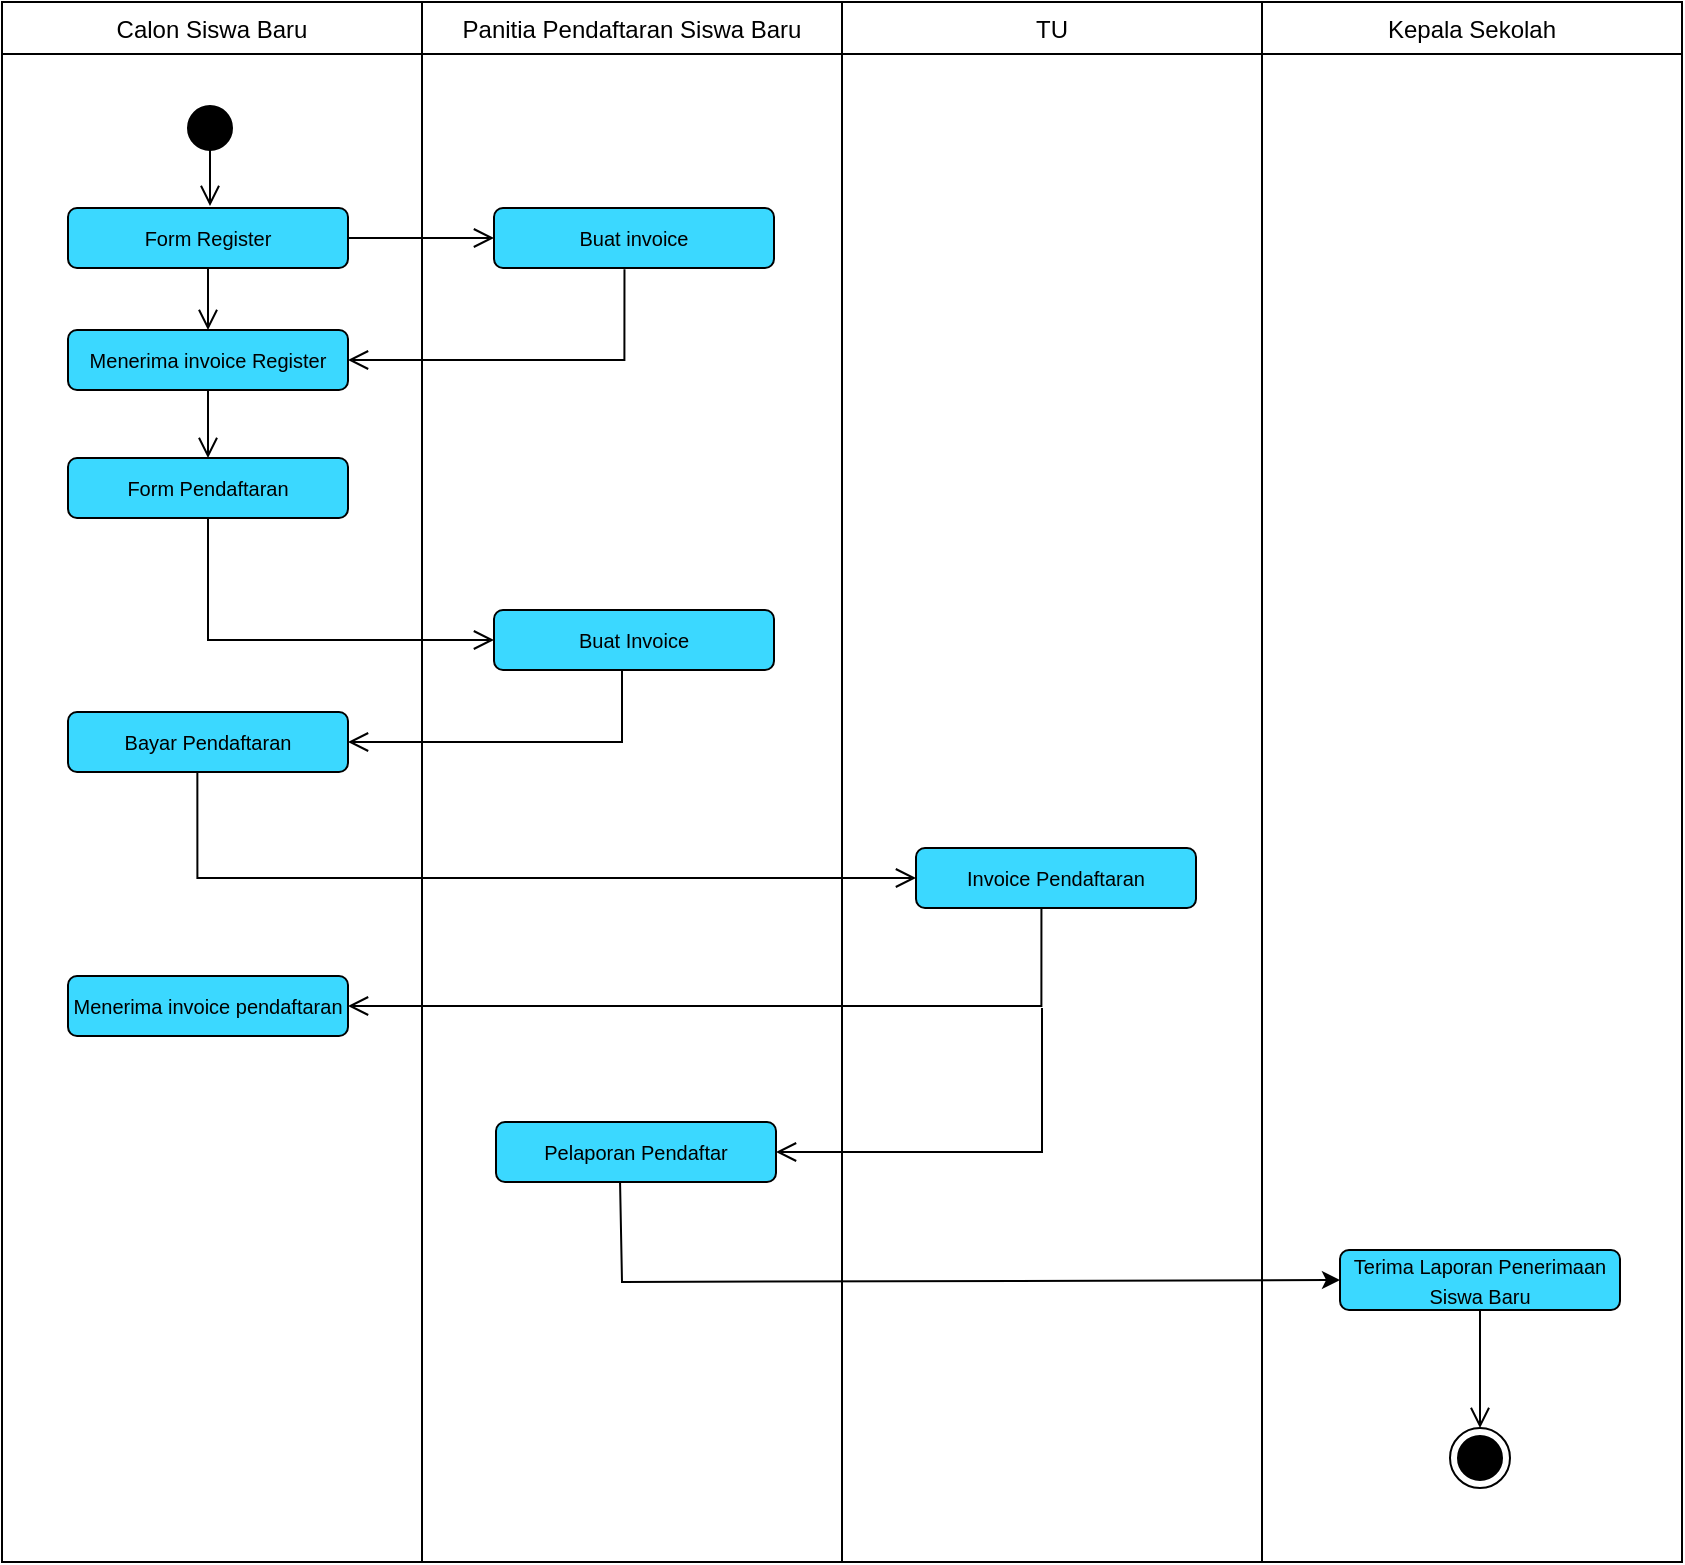 <mxfile version="20.2.2" type="github">
  <diagram id="if5ysVgG1gXo0QaTi_HV" name="Halaman-1">
    <mxGraphModel dx="1422" dy="786" grid="1" gridSize="10" guides="1" tooltips="1" connect="1" arrows="1" fold="1" page="1" pageScale="1" pageWidth="827" pageHeight="1169" math="0" shadow="0">
      <root>
        <mxCell id="0" />
        <mxCell id="1" parent="0" />
        <mxCell id="sBAx-W3XVmk6Q6Ky_xsc-60" value="Calon Siswa Baru" style="swimlane;fontStyle=0;childLayout=stackLayout;horizontal=1;startSize=26;fillColor=none;horizontalStack=0;resizeParent=1;resizeParentMax=0;resizeLast=0;collapsible=1;marginBottom=0;" parent="1" vertex="1">
          <mxGeometry x="10" y="100" width="210" height="780" as="geometry" />
        </mxCell>
        <mxCell id="sBAx-W3XVmk6Q6Ky_xsc-61" value="" style="ellipse;html=1;shape=startState;fillColor=#000000;strokeColor=#000000;" parent="1" vertex="1">
          <mxGeometry x="99" y="148" width="30" height="30" as="geometry" />
        </mxCell>
        <mxCell id="sBAx-W3XVmk6Q6Ky_xsc-62" value="" style="edgeStyle=orthogonalEdgeStyle;html=1;verticalAlign=bottom;endArrow=open;endSize=8;strokeColor=#000000;rounded=0;" parent="1" edge="1">
          <mxGeometry relative="1" as="geometry">
            <mxPoint x="114" y="202" as="targetPoint" />
            <mxPoint x="114" y="166" as="sourcePoint" />
          </mxGeometry>
        </mxCell>
        <mxCell id="sBAx-W3XVmk6Q6Ky_xsc-63" value="&lt;font style=&quot;font-size: 10px;&quot;&gt;Form Register&lt;/font&gt;" style="rounded=1;whiteSpace=wrap;html=1;strokeColor=default;fillColor=#3BD8FF;gradientColor=none;" parent="1" vertex="1">
          <mxGeometry x="43" y="203" width="140" height="30" as="geometry" />
        </mxCell>
        <mxCell id="sBAx-W3XVmk6Q6Ky_xsc-64" value="Panitia Pendaftaran Siswa Baru" style="swimlane;fontStyle=0;childLayout=stackLayout;horizontal=1;startSize=26;fillColor=none;horizontalStack=0;resizeParent=1;resizeParentMax=0;resizeLast=0;collapsible=1;marginBottom=0;" parent="1" vertex="1">
          <mxGeometry x="220" y="100" width="210" height="780" as="geometry" />
        </mxCell>
        <mxCell id="sBAx-W3XVmk6Q6Ky_xsc-65" value="TU" style="swimlane;fontStyle=0;childLayout=stackLayout;horizontal=1;startSize=26;fillColor=none;horizontalStack=0;resizeParent=1;resizeParentMax=0;resizeLast=0;collapsible=1;marginBottom=0;" parent="1" vertex="1">
          <mxGeometry x="430" y="100" width="210" height="780" as="geometry" />
        </mxCell>
        <mxCell id="sBAx-W3XVmk6Q6Ky_xsc-67" value="Kepala Sekolah" style="swimlane;fontStyle=0;childLayout=stackLayout;horizontal=1;startSize=26;fillColor=none;horizontalStack=0;resizeParent=1;resizeParentMax=0;resizeLast=0;collapsible=1;marginBottom=0;" parent="1" vertex="1">
          <mxGeometry x="640" y="100" width="210" height="780" as="geometry" />
        </mxCell>
        <mxCell id="sBAx-W3XVmk6Q6Ky_xsc-68" value="&lt;font style=&quot;font-size: 10px;&quot;&gt;Menerima invoice Register&lt;/font&gt;" style="rounded=1;whiteSpace=wrap;html=1;strokeColor=default;fillColor=#3BD8FF;gradientColor=none;" parent="1" vertex="1">
          <mxGeometry x="43" y="264" width="140" height="30" as="geometry" />
        </mxCell>
        <mxCell id="sBAx-W3XVmk6Q6Ky_xsc-69" value="" style="edgeStyle=orthogonalEdgeStyle;html=1;verticalAlign=bottom;endArrow=open;endSize=8;strokeColor=#000000;rounded=0;entryX=0.5;entryY=0;entryDx=0;entryDy=0;exitX=0.5;exitY=1;exitDx=0;exitDy=0;" parent="1" source="sBAx-W3XVmk6Q6Ky_xsc-63" target="sBAx-W3XVmk6Q6Ky_xsc-68" edge="1">
          <mxGeometry relative="1" as="geometry">
            <mxPoint x="124" y="190" as="targetPoint" />
            <mxPoint x="124" y="154" as="sourcePoint" />
          </mxGeometry>
        </mxCell>
        <mxCell id="sBAx-W3XVmk6Q6Ky_xsc-70" value="&lt;span style=&quot;font-size: 10px;&quot;&gt;Buat invoice&lt;/span&gt;" style="rounded=1;whiteSpace=wrap;html=1;strokeColor=default;fillColor=#3BD8FF;gradientColor=none;" parent="1" vertex="1">
          <mxGeometry x="256" y="203" width="140" height="30" as="geometry" />
        </mxCell>
        <mxCell id="sBAx-W3XVmk6Q6Ky_xsc-71" value="" style="edgeStyle=orthogonalEdgeStyle;html=1;verticalAlign=bottom;endArrow=open;endSize=8;strokeColor=#000000;rounded=0;entryX=0;entryY=0.5;entryDx=0;entryDy=0;exitX=1;exitY=0.5;exitDx=0;exitDy=0;" parent="1" source="sBAx-W3XVmk6Q6Ky_xsc-63" target="sBAx-W3XVmk6Q6Ky_xsc-70" edge="1">
          <mxGeometry relative="1" as="geometry">
            <mxPoint x="123" y="247" as="targetPoint" />
            <mxPoint x="123" y="220" as="sourcePoint" />
          </mxGeometry>
        </mxCell>
        <mxCell id="sBAx-W3XVmk6Q6Ky_xsc-72" value="&lt;font style=&quot;font-size: 10px;&quot;&gt;Form Pendaftaran&lt;/font&gt;" style="rounded=1;whiteSpace=wrap;html=1;strokeColor=default;fillColor=#3BD8FF;gradientColor=none;" parent="1" vertex="1">
          <mxGeometry x="43" y="328" width="140" height="30" as="geometry" />
        </mxCell>
        <mxCell id="sBAx-W3XVmk6Q6Ky_xsc-73" value="" style="edgeStyle=orthogonalEdgeStyle;html=1;verticalAlign=bottom;endArrow=open;endSize=8;strokeColor=#000000;rounded=0;entryX=1;entryY=0.5;entryDx=0;entryDy=0;exitX=0.466;exitY=1.02;exitDx=0;exitDy=0;exitPerimeter=0;" parent="1" source="sBAx-W3XVmk6Q6Ky_xsc-70" target="sBAx-W3XVmk6Q6Ky_xsc-68" edge="1">
          <mxGeometry relative="1" as="geometry">
            <mxPoint x="266" y="262" as="targetPoint" />
            <mxPoint x="193" y="262" as="sourcePoint" />
          </mxGeometry>
        </mxCell>
        <mxCell id="sBAx-W3XVmk6Q6Ky_xsc-76" value="&lt;font style=&quot;font-size: 10px;&quot;&gt;Buat Invoice&lt;/font&gt;" style="rounded=1;whiteSpace=wrap;html=1;strokeColor=default;fillColor=#3BD8FF;gradientColor=none;" parent="1" vertex="1">
          <mxGeometry x="256" y="404" width="140" height="30" as="geometry" />
        </mxCell>
        <mxCell id="sBAx-W3XVmk6Q6Ky_xsc-79" value="&lt;font size=&quot;1&quot;&gt;Bayar Pendaftaran&lt;/font&gt;" style="rounded=1;whiteSpace=wrap;html=1;strokeColor=default;fillColor=#3BD8FF;gradientColor=none;" parent="1" vertex="1">
          <mxGeometry x="43" y="455" width="140" height="30" as="geometry" />
        </mxCell>
        <mxCell id="sBAx-W3XVmk6Q6Ky_xsc-80" value="&lt;font size=&quot;1&quot;&gt;Invoice Pendaftaran&lt;/font&gt;" style="rounded=1;whiteSpace=wrap;html=1;strokeColor=default;fillColor=#3BD8FF;gradientColor=none;" parent="1" vertex="1">
          <mxGeometry x="467" y="523" width="140" height="30" as="geometry" />
        </mxCell>
        <mxCell id="sBAx-W3XVmk6Q6Ky_xsc-82" value="&lt;font style=&quot;font-size: 10px;&quot;&gt;Menerima invoice pendaftaran&lt;/font&gt;" style="rounded=1;whiteSpace=wrap;html=1;strokeColor=default;fillColor=#3BD8FF;gradientColor=none;" parent="1" vertex="1">
          <mxGeometry x="43" y="587" width="140" height="30" as="geometry" />
        </mxCell>
        <mxCell id="sBAx-W3XVmk6Q6Ky_xsc-83" value="&lt;font style=&quot;font-size: 10px;&quot;&gt;Pelaporan Pendaftar&lt;/font&gt;" style="rounded=1;whiteSpace=wrap;html=1;strokeColor=default;fillColor=#3BD8FF;gradientColor=none;" parent="1" vertex="1">
          <mxGeometry x="257" y="660" width="140" height="30" as="geometry" />
        </mxCell>
        <mxCell id="sBAx-W3XVmk6Q6Ky_xsc-84" value="&lt;font style=&quot;font-size: 10px;&quot;&gt;Terima Laporan Penerimaan Siswa Baru&lt;/font&gt;" style="rounded=1;whiteSpace=wrap;html=1;strokeColor=default;fillColor=#3BD8FF;gradientColor=none;" parent="1" vertex="1">
          <mxGeometry x="679" y="724" width="140" height="30" as="geometry" />
        </mxCell>
        <mxCell id="sBAx-W3XVmk6Q6Ky_xsc-85" value="" style="ellipse;html=1;shape=endState;fillColor=#000000;strokeColor=#000000;fontSize=10;" parent="1" vertex="1">
          <mxGeometry x="734" y="813" width="30" height="30" as="geometry" />
        </mxCell>
        <mxCell id="sBAx-W3XVmk6Q6Ky_xsc-86" value="" style="edgeStyle=orthogonalEdgeStyle;html=1;verticalAlign=bottom;endArrow=open;endSize=8;strokeColor=#000000;rounded=0;entryX=0.5;entryY=0;entryDx=0;entryDy=0;exitX=0.5;exitY=1;exitDx=0;exitDy=0;" parent="1" source="sBAx-W3XVmk6Q6Ky_xsc-84" target="sBAx-W3XVmk6Q6Ky_xsc-85" edge="1">
          <mxGeometry relative="1" as="geometry">
            <mxPoint x="335.88" y="563.51" as="targetPoint" />
            <mxPoint x="336" y="540" as="sourcePoint" />
            <Array as="points">
              <mxPoint x="749" y="800" />
              <mxPoint x="749" y="800" />
            </Array>
          </mxGeometry>
        </mxCell>
        <mxCell id="sBAx-W3XVmk6Q6Ky_xsc-87" value="" style="edgeStyle=orthogonalEdgeStyle;html=1;verticalAlign=bottom;endArrow=open;endSize=8;strokeColor=#000000;rounded=0;entryX=0.5;entryY=0;entryDx=0;entryDy=0;exitX=0.5;exitY=1;exitDx=0;exitDy=0;" parent="1" source="sBAx-W3XVmk6Q6Ky_xsc-68" target="sBAx-W3XVmk6Q6Ky_xsc-72" edge="1">
          <mxGeometry relative="1" as="geometry">
            <mxPoint x="123" y="247" as="targetPoint" />
            <mxPoint x="110" y="270" as="sourcePoint" />
          </mxGeometry>
        </mxCell>
        <mxCell id="sBAx-W3XVmk6Q6Ky_xsc-93" value="" style="edgeStyle=orthogonalEdgeStyle;html=1;verticalAlign=bottom;endArrow=open;endSize=8;strokeColor=#000000;rounded=0;entryX=0;entryY=0.5;entryDx=0;entryDy=0;exitX=0.5;exitY=1;exitDx=0;exitDy=0;" parent="1" source="sBAx-W3XVmk6Q6Ky_xsc-72" target="sBAx-W3XVmk6Q6Ky_xsc-76" edge="1">
          <mxGeometry relative="1" as="geometry">
            <mxPoint x="90" y="470" as="targetPoint" />
            <mxPoint x="111.5" y="380" as="sourcePoint" />
            <Array as="points" />
          </mxGeometry>
        </mxCell>
        <mxCell id="sBAx-W3XVmk6Q6Ky_xsc-94" value="" style="edgeStyle=orthogonalEdgeStyle;html=1;verticalAlign=bottom;endArrow=open;endSize=8;strokeColor=#000000;rounded=0;entryX=1;entryY=0.5;entryDx=0;entryDy=0;" parent="1" source="sBAx-W3XVmk6Q6Ky_xsc-76" target="sBAx-W3XVmk6Q6Ky_xsc-79" edge="1">
          <mxGeometry relative="1" as="geometry">
            <mxPoint x="190" y="470" as="targetPoint" />
            <mxPoint x="330" y="460" as="sourcePoint" />
            <Array as="points">
              <mxPoint x="320" y="470" />
            </Array>
          </mxGeometry>
        </mxCell>
        <mxCell id="sBAx-W3XVmk6Q6Ky_xsc-95" value="" style="edgeStyle=orthogonalEdgeStyle;html=1;verticalAlign=bottom;endArrow=open;endSize=8;strokeColor=#000000;rounded=0;entryX=0;entryY=0.5;entryDx=0;entryDy=0;exitX=0.462;exitY=1.014;exitDx=0;exitDy=0;exitPerimeter=0;" parent="1" source="sBAx-W3XVmk6Q6Ky_xsc-79" target="sBAx-W3XVmk6Q6Ky_xsc-80" edge="1">
          <mxGeometry relative="1" as="geometry">
            <mxPoint x="193" y="563" as="targetPoint" />
            <mxPoint x="267" y="563" as="sourcePoint" />
          </mxGeometry>
        </mxCell>
        <mxCell id="sBAx-W3XVmk6Q6Ky_xsc-97" value="" style="edgeStyle=orthogonalEdgeStyle;html=1;verticalAlign=bottom;endArrow=open;endSize=8;strokeColor=#000000;rounded=0;entryX=1;entryY=0.5;entryDx=0;entryDy=0;exitX=0.448;exitY=0.986;exitDx=0;exitDy=0;exitPerimeter=0;" parent="1" source="sBAx-W3XVmk6Q6Ky_xsc-80" target="sBAx-W3XVmk6Q6Ky_xsc-82" edge="1">
          <mxGeometry relative="1" as="geometry">
            <mxPoint x="393" y="654.63" as="targetPoint" />
            <mxPoint x="467" y="654.63" as="sourcePoint" />
          </mxGeometry>
        </mxCell>
        <mxCell id="b3hACEKCusYLDq1A1EaI-5" value="" style="edgeStyle=orthogonalEdgeStyle;html=1;verticalAlign=bottom;endArrow=open;endSize=8;strokeColor=#000000;rounded=0;entryX=1;entryY=0.5;entryDx=0;entryDy=0;" parent="1" target="sBAx-W3XVmk6Q6Ky_xsc-83" edge="1">
          <mxGeometry relative="1" as="geometry">
            <mxPoint x="420" y="640" as="targetPoint" />
            <mxPoint x="530.0" y="603.0" as="sourcePoint" />
            <Array as="points">
              <mxPoint x="530" y="675" />
            </Array>
          </mxGeometry>
        </mxCell>
        <mxCell id="b3hACEKCusYLDq1A1EaI-6" value="" style="endArrow=classic;html=1;rounded=0;fontSize=10;entryX=0;entryY=0.5;entryDx=0;entryDy=0;exitX=0.443;exitY=0.99;exitDx=0;exitDy=0;exitPerimeter=0;" parent="1" source="sBAx-W3XVmk6Q6Ky_xsc-83" target="sBAx-W3XVmk6Q6Ky_xsc-84" edge="1">
          <mxGeometry width="50" height="50" relative="1" as="geometry">
            <mxPoint x="370" y="620" as="sourcePoint" />
            <mxPoint x="420" y="570" as="targetPoint" />
            <Array as="points">
              <mxPoint x="320" y="740" />
            </Array>
          </mxGeometry>
        </mxCell>
      </root>
    </mxGraphModel>
  </diagram>
</mxfile>
